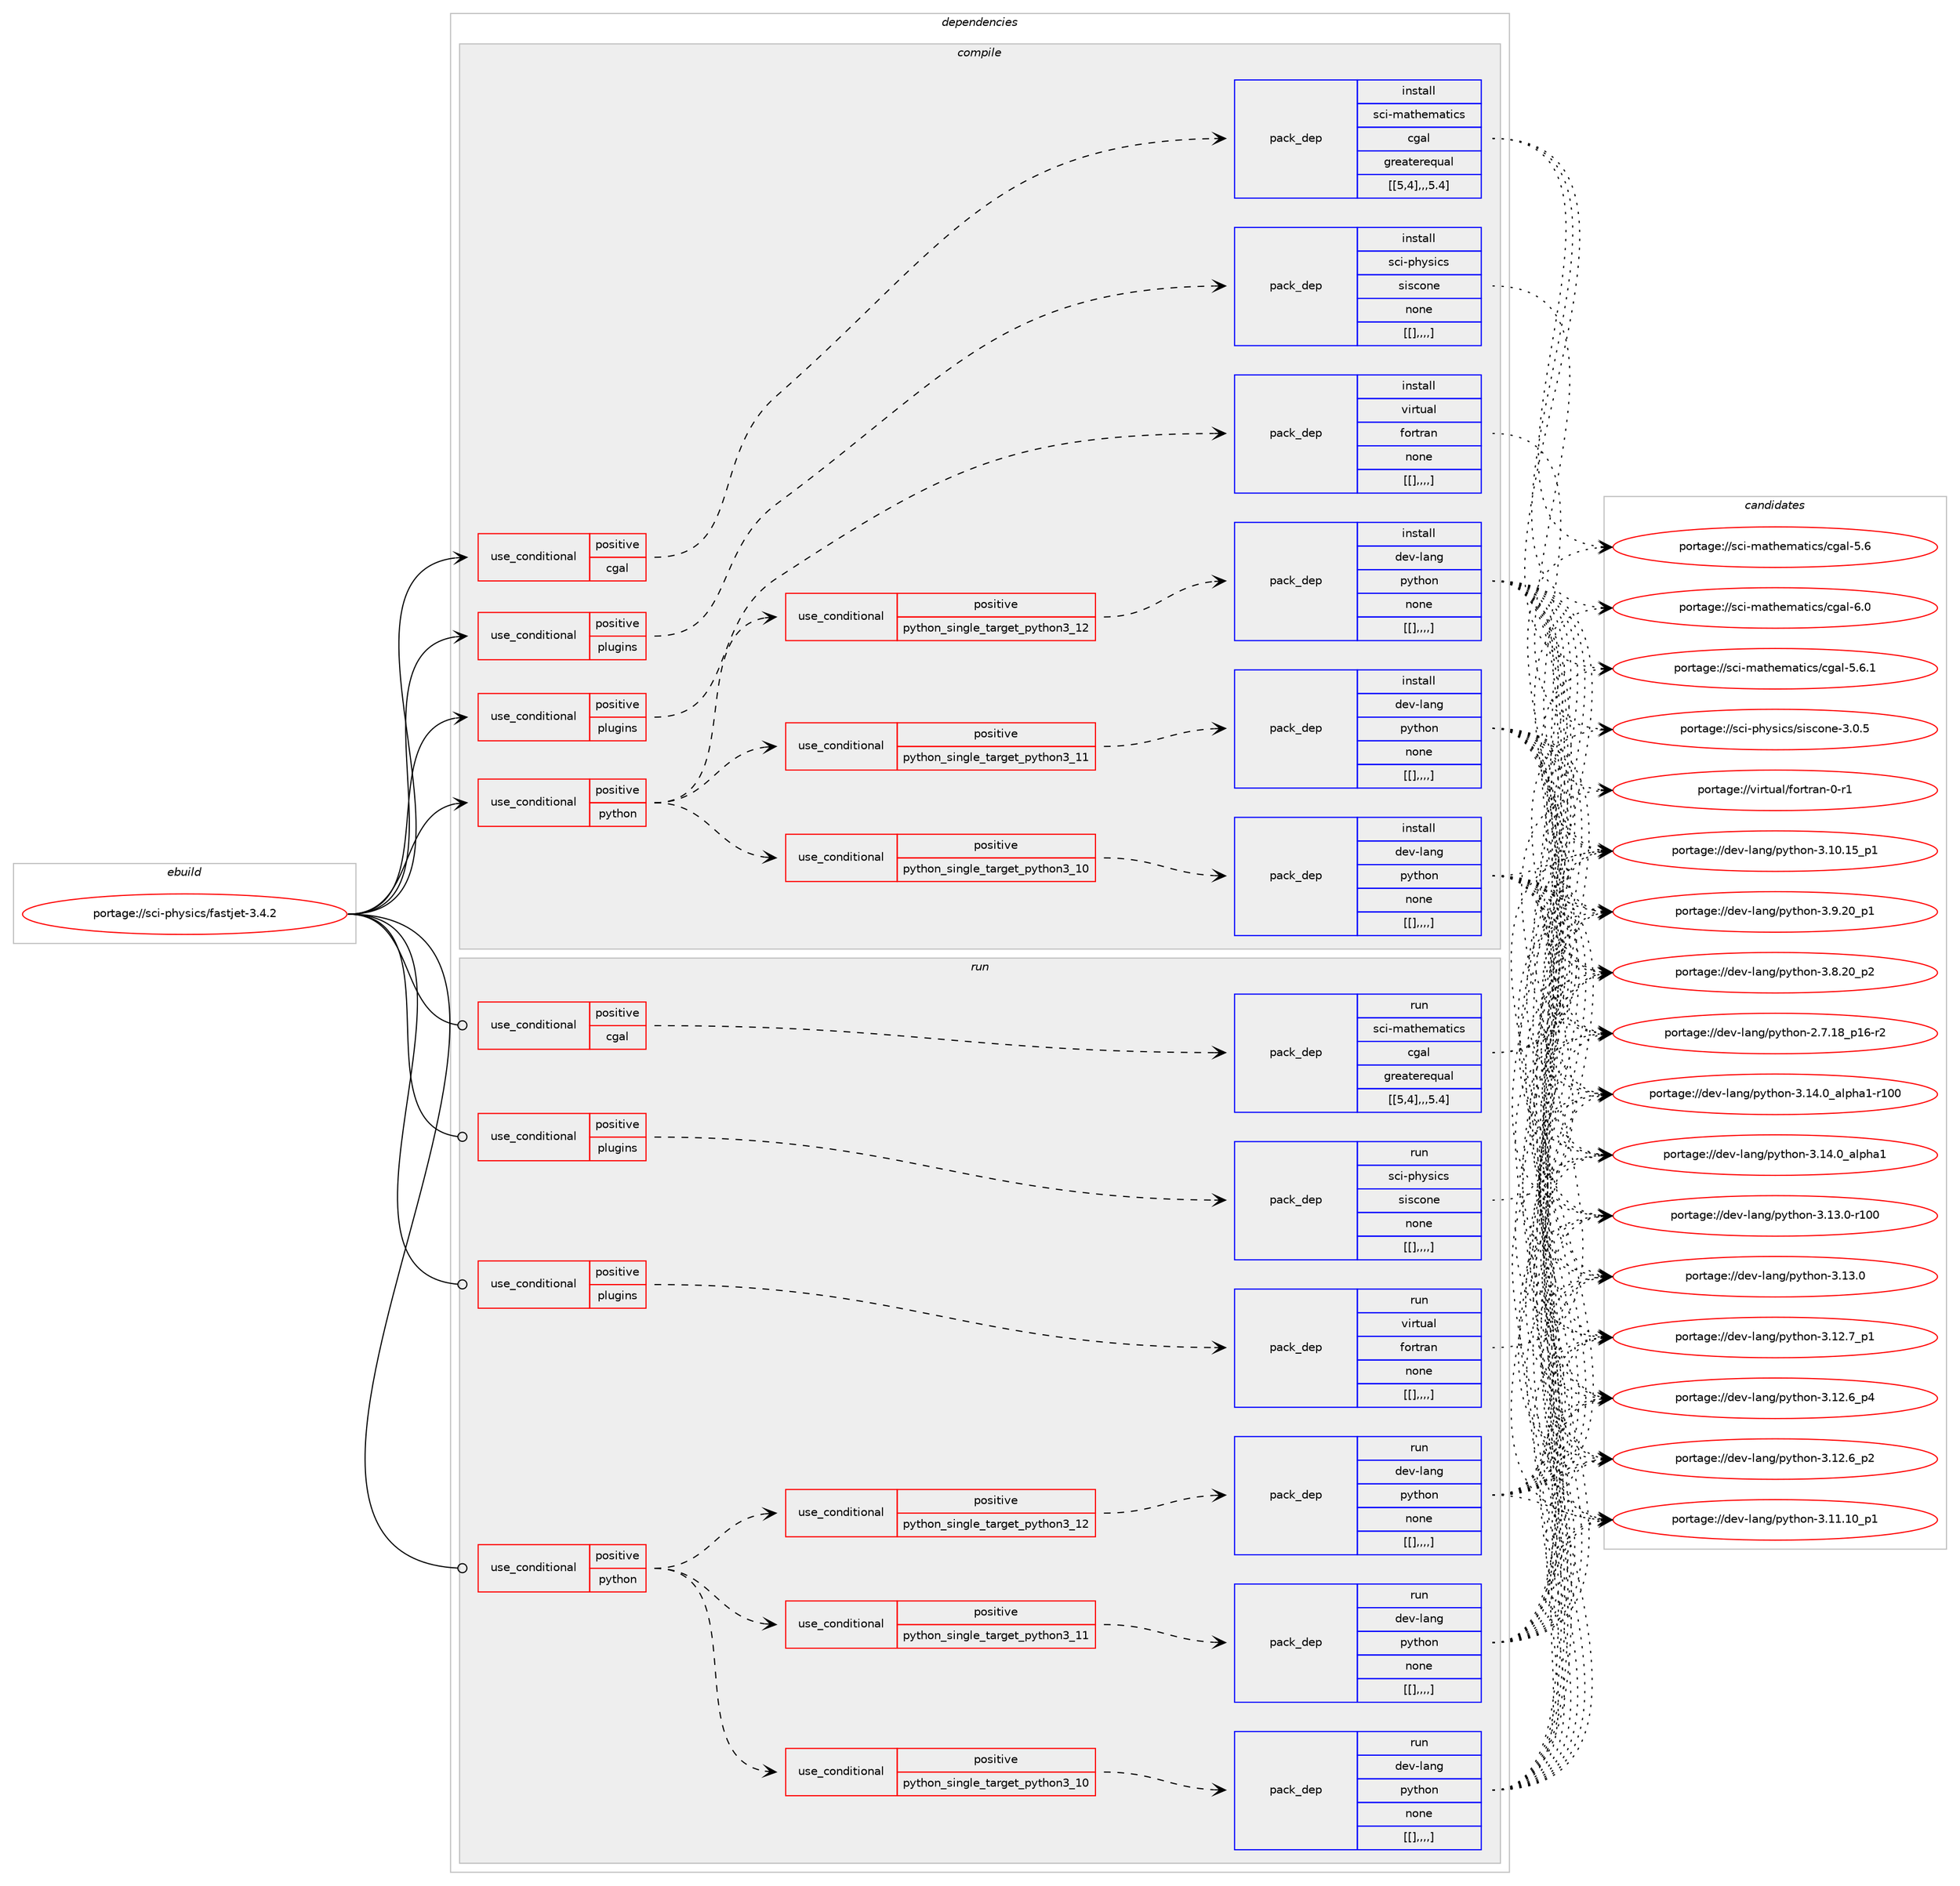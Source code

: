 digraph prolog {

# *************
# Graph options
# *************

newrank=true;
concentrate=true;
compound=true;
graph [rankdir=LR,fontname=Helvetica,fontsize=10,ranksep=1.5];#, ranksep=2.5, nodesep=0.2];
edge  [arrowhead=vee];
node  [fontname=Helvetica,fontsize=10];

# **********
# The ebuild
# **********

subgraph cluster_leftcol {
color=gray;
label=<<i>ebuild</i>>;
id [label="portage://sci-physics/fastjet-3.4.2", color=red, width=4, href="../sci-physics/fastjet-3.4.2.svg"];
}

# ****************
# The dependencies
# ****************

subgraph cluster_midcol {
color=gray;
label=<<i>dependencies</i>>;
subgraph cluster_compile {
fillcolor="#eeeeee";
style=filled;
label=<<i>compile</i>>;
subgraph cond115197 {
dependency432972 [label=<<TABLE BORDER="0" CELLBORDER="1" CELLSPACING="0" CELLPADDING="4"><TR><TD ROWSPAN="3" CELLPADDING="10">use_conditional</TD></TR><TR><TD>positive</TD></TR><TR><TD>cgal</TD></TR></TABLE>>, shape=none, color=red];
subgraph pack314609 {
dependency432974 [label=<<TABLE BORDER="0" CELLBORDER="1" CELLSPACING="0" CELLPADDING="4" WIDTH="220"><TR><TD ROWSPAN="6" CELLPADDING="30">pack_dep</TD></TR><TR><TD WIDTH="110">install</TD></TR><TR><TD>sci-mathematics</TD></TR><TR><TD>cgal</TD></TR><TR><TD>greaterequal</TD></TR><TR><TD>[[5,4],,,5.4]</TD></TR></TABLE>>, shape=none, color=blue];
}
dependency432972:e -> dependency432974:w [weight=20,style="dashed",arrowhead="vee"];
}
id:e -> dependency432972:w [weight=20,style="solid",arrowhead="vee"];
subgraph cond115204 {
dependency432979 [label=<<TABLE BORDER="0" CELLBORDER="1" CELLSPACING="0" CELLPADDING="4"><TR><TD ROWSPAN="3" CELLPADDING="10">use_conditional</TD></TR><TR><TD>positive</TD></TR><TR><TD>plugins</TD></TR></TABLE>>, shape=none, color=red];
subgraph pack314613 {
dependency432981 [label=<<TABLE BORDER="0" CELLBORDER="1" CELLSPACING="0" CELLPADDING="4" WIDTH="220"><TR><TD ROWSPAN="6" CELLPADDING="30">pack_dep</TD></TR><TR><TD WIDTH="110">install</TD></TR><TR><TD>sci-physics</TD></TR><TR><TD>siscone</TD></TR><TR><TD>none</TD></TR><TR><TD>[[],,,,]</TD></TR></TABLE>>, shape=none, color=blue];
}
dependency432979:e -> dependency432981:w [weight=20,style="dashed",arrowhead="vee"];
}
id:e -> dependency432979:w [weight=20,style="solid",arrowhead="vee"];
subgraph cond115206 {
dependency433047 [label=<<TABLE BORDER="0" CELLBORDER="1" CELLSPACING="0" CELLPADDING="4"><TR><TD ROWSPAN="3" CELLPADDING="10">use_conditional</TD></TR><TR><TD>positive</TD></TR><TR><TD>plugins</TD></TR></TABLE>>, shape=none, color=red];
subgraph pack314657 {
dependency433085 [label=<<TABLE BORDER="0" CELLBORDER="1" CELLSPACING="0" CELLPADDING="4" WIDTH="220"><TR><TD ROWSPAN="6" CELLPADDING="30">pack_dep</TD></TR><TR><TD WIDTH="110">install</TD></TR><TR><TD>virtual</TD></TR><TR><TD>fortran</TD></TR><TR><TD>none</TD></TR><TR><TD>[[],,,,]</TD></TR></TABLE>>, shape=none, color=blue];
}
dependency433047:e -> dependency433085:w [weight=20,style="dashed",arrowhead="vee"];
}
id:e -> dependency433047:w [weight=20,style="solid",arrowhead="vee"];
subgraph cond115236 {
dependency433106 [label=<<TABLE BORDER="0" CELLBORDER="1" CELLSPACING="0" CELLPADDING="4"><TR><TD ROWSPAN="3" CELLPADDING="10">use_conditional</TD></TR><TR><TD>positive</TD></TR><TR><TD>python</TD></TR></TABLE>>, shape=none, color=red];
subgraph cond115244 {
dependency433125 [label=<<TABLE BORDER="0" CELLBORDER="1" CELLSPACING="0" CELLPADDING="4"><TR><TD ROWSPAN="3" CELLPADDING="10">use_conditional</TD></TR><TR><TD>positive</TD></TR><TR><TD>python_single_target_python3_10</TD></TR></TABLE>>, shape=none, color=red];
subgraph pack314732 {
dependency433147 [label=<<TABLE BORDER="0" CELLBORDER="1" CELLSPACING="0" CELLPADDING="4" WIDTH="220"><TR><TD ROWSPAN="6" CELLPADDING="30">pack_dep</TD></TR><TR><TD WIDTH="110">install</TD></TR><TR><TD>dev-lang</TD></TR><TR><TD>python</TD></TR><TR><TD>none</TD></TR><TR><TD>[[],,,,]</TD></TR></TABLE>>, shape=none, color=blue];
}
dependency433125:e -> dependency433147:w [weight=20,style="dashed",arrowhead="vee"];
}
dependency433106:e -> dependency433125:w [weight=20,style="dashed",arrowhead="vee"];
subgraph cond115251 {
dependency433152 [label=<<TABLE BORDER="0" CELLBORDER="1" CELLSPACING="0" CELLPADDING="4"><TR><TD ROWSPAN="3" CELLPADDING="10">use_conditional</TD></TR><TR><TD>positive</TD></TR><TR><TD>python_single_target_python3_11</TD></TR></TABLE>>, shape=none, color=red];
subgraph pack314741 {
dependency433155 [label=<<TABLE BORDER="0" CELLBORDER="1" CELLSPACING="0" CELLPADDING="4" WIDTH="220"><TR><TD ROWSPAN="6" CELLPADDING="30">pack_dep</TD></TR><TR><TD WIDTH="110">install</TD></TR><TR><TD>dev-lang</TD></TR><TR><TD>python</TD></TR><TR><TD>none</TD></TR><TR><TD>[[],,,,]</TD></TR></TABLE>>, shape=none, color=blue];
}
dependency433152:e -> dependency433155:w [weight=20,style="dashed",arrowhead="vee"];
}
dependency433106:e -> dependency433152:w [weight=20,style="dashed",arrowhead="vee"];
subgraph cond115259 {
dependency433196 [label=<<TABLE BORDER="0" CELLBORDER="1" CELLSPACING="0" CELLPADDING="4"><TR><TD ROWSPAN="3" CELLPADDING="10">use_conditional</TD></TR><TR><TD>positive</TD></TR><TR><TD>python_single_target_python3_12</TD></TR></TABLE>>, shape=none, color=red];
subgraph pack314790 {
dependency433350 [label=<<TABLE BORDER="0" CELLBORDER="1" CELLSPACING="0" CELLPADDING="4" WIDTH="220"><TR><TD ROWSPAN="6" CELLPADDING="30">pack_dep</TD></TR><TR><TD WIDTH="110">install</TD></TR><TR><TD>dev-lang</TD></TR><TR><TD>python</TD></TR><TR><TD>none</TD></TR><TR><TD>[[],,,,]</TD></TR></TABLE>>, shape=none, color=blue];
}
dependency433196:e -> dependency433350:w [weight=20,style="dashed",arrowhead="vee"];
}
dependency433106:e -> dependency433196:w [weight=20,style="dashed",arrowhead="vee"];
}
id:e -> dependency433106:w [weight=20,style="solid",arrowhead="vee"];
}
subgraph cluster_compileandrun {
fillcolor="#eeeeee";
style=filled;
label=<<i>compile and run</i>>;
}
subgraph cluster_run {
fillcolor="#eeeeee";
style=filled;
label=<<i>run</i>>;
subgraph cond115314 {
dependency433372 [label=<<TABLE BORDER="0" CELLBORDER="1" CELLSPACING="0" CELLPADDING="4"><TR><TD ROWSPAN="3" CELLPADDING="10">use_conditional</TD></TR><TR><TD>positive</TD></TR><TR><TD>cgal</TD></TR></TABLE>>, shape=none, color=red];
subgraph pack314909 {
dependency433432 [label=<<TABLE BORDER="0" CELLBORDER="1" CELLSPACING="0" CELLPADDING="4" WIDTH="220"><TR><TD ROWSPAN="6" CELLPADDING="30">pack_dep</TD></TR><TR><TD WIDTH="110">run</TD></TR><TR><TD>sci-mathematics</TD></TR><TR><TD>cgal</TD></TR><TR><TD>greaterequal</TD></TR><TR><TD>[[5,4],,,5.4]</TD></TR></TABLE>>, shape=none, color=blue];
}
dependency433372:e -> dependency433432:w [weight=20,style="dashed",arrowhead="vee"];
}
id:e -> dependency433372:w [weight=20,style="solid",arrowhead="odot"];
subgraph cond115337 {
dependency433449 [label=<<TABLE BORDER="0" CELLBORDER="1" CELLSPACING="0" CELLPADDING="4"><TR><TD ROWSPAN="3" CELLPADDING="10">use_conditional</TD></TR><TR><TD>positive</TD></TR><TR><TD>plugins</TD></TR></TABLE>>, shape=none, color=red];
subgraph pack314947 {
dependency433466 [label=<<TABLE BORDER="0" CELLBORDER="1" CELLSPACING="0" CELLPADDING="4" WIDTH="220"><TR><TD ROWSPAN="6" CELLPADDING="30">pack_dep</TD></TR><TR><TD WIDTH="110">run</TD></TR><TR><TD>sci-physics</TD></TR><TR><TD>siscone</TD></TR><TR><TD>none</TD></TR><TR><TD>[[],,,,]</TD></TR></TABLE>>, shape=none, color=blue];
}
dependency433449:e -> dependency433466:w [weight=20,style="dashed",arrowhead="vee"];
}
id:e -> dependency433449:w [weight=20,style="solid",arrowhead="odot"];
subgraph cond115351 {
dependency433486 [label=<<TABLE BORDER="0" CELLBORDER="1" CELLSPACING="0" CELLPADDING="4"><TR><TD ROWSPAN="3" CELLPADDING="10">use_conditional</TD></TR><TR><TD>positive</TD></TR><TR><TD>plugins</TD></TR></TABLE>>, shape=none, color=red];
subgraph pack314985 {
dependency433531 [label=<<TABLE BORDER="0" CELLBORDER="1" CELLSPACING="0" CELLPADDING="4" WIDTH="220"><TR><TD ROWSPAN="6" CELLPADDING="30">pack_dep</TD></TR><TR><TD WIDTH="110">run</TD></TR><TR><TD>virtual</TD></TR><TR><TD>fortran</TD></TR><TR><TD>none</TD></TR><TR><TD>[[],,,,]</TD></TR></TABLE>>, shape=none, color=blue];
}
dependency433486:e -> dependency433531:w [weight=20,style="dashed",arrowhead="vee"];
}
id:e -> dependency433486:w [weight=20,style="solid",arrowhead="odot"];
subgraph cond115373 {
dependency433567 [label=<<TABLE BORDER="0" CELLBORDER="1" CELLSPACING="0" CELLPADDING="4"><TR><TD ROWSPAN="3" CELLPADDING="10">use_conditional</TD></TR><TR><TD>positive</TD></TR><TR><TD>python</TD></TR></TABLE>>, shape=none, color=red];
subgraph cond115390 {
dependency433599 [label=<<TABLE BORDER="0" CELLBORDER="1" CELLSPACING="0" CELLPADDING="4"><TR><TD ROWSPAN="3" CELLPADDING="10">use_conditional</TD></TR><TR><TD>positive</TD></TR><TR><TD>python_single_target_python3_10</TD></TR></TABLE>>, shape=none, color=red];
subgraph pack315050 {
dependency433630 [label=<<TABLE BORDER="0" CELLBORDER="1" CELLSPACING="0" CELLPADDING="4" WIDTH="220"><TR><TD ROWSPAN="6" CELLPADDING="30">pack_dep</TD></TR><TR><TD WIDTH="110">run</TD></TR><TR><TD>dev-lang</TD></TR><TR><TD>python</TD></TR><TR><TD>none</TD></TR><TR><TD>[[],,,,]</TD></TR></TABLE>>, shape=none, color=blue];
}
dependency433599:e -> dependency433630:w [weight=20,style="dashed",arrowhead="vee"];
}
dependency433567:e -> dependency433599:w [weight=20,style="dashed",arrowhead="vee"];
subgraph cond115406 {
dependency433666 [label=<<TABLE BORDER="0" CELLBORDER="1" CELLSPACING="0" CELLPADDING="4"><TR><TD ROWSPAN="3" CELLPADDING="10">use_conditional</TD></TR><TR><TD>positive</TD></TR><TR><TD>python_single_target_python3_11</TD></TR></TABLE>>, shape=none, color=red];
subgraph pack315088 {
dependency433709 [label=<<TABLE BORDER="0" CELLBORDER="1" CELLSPACING="0" CELLPADDING="4" WIDTH="220"><TR><TD ROWSPAN="6" CELLPADDING="30">pack_dep</TD></TR><TR><TD WIDTH="110">run</TD></TR><TR><TD>dev-lang</TD></TR><TR><TD>python</TD></TR><TR><TD>none</TD></TR><TR><TD>[[],,,,]</TD></TR></TABLE>>, shape=none, color=blue];
}
dependency433666:e -> dependency433709:w [weight=20,style="dashed",arrowhead="vee"];
}
dependency433567:e -> dependency433666:w [weight=20,style="dashed",arrowhead="vee"];
subgraph cond115436 {
dependency433716 [label=<<TABLE BORDER="0" CELLBORDER="1" CELLSPACING="0" CELLPADDING="4"><TR><TD ROWSPAN="3" CELLPADDING="10">use_conditional</TD></TR><TR><TD>positive</TD></TR><TR><TD>python_single_target_python3_12</TD></TR></TABLE>>, shape=none, color=red];
subgraph pack315114 {
dependency433732 [label=<<TABLE BORDER="0" CELLBORDER="1" CELLSPACING="0" CELLPADDING="4" WIDTH="220"><TR><TD ROWSPAN="6" CELLPADDING="30">pack_dep</TD></TR><TR><TD WIDTH="110">run</TD></TR><TR><TD>dev-lang</TD></TR><TR><TD>python</TD></TR><TR><TD>none</TD></TR><TR><TD>[[],,,,]</TD></TR></TABLE>>, shape=none, color=blue];
}
dependency433716:e -> dependency433732:w [weight=20,style="dashed",arrowhead="vee"];
}
dependency433567:e -> dependency433716:w [weight=20,style="dashed",arrowhead="vee"];
}
id:e -> dependency433567:w [weight=20,style="solid",arrowhead="odot"];
}
}

# **************
# The candidates
# **************

subgraph cluster_choices {
rank=same;
color=gray;
label=<<i>candidates</i>>;

subgraph choice314120 {
color=black;
nodesep=1;
choice115991054510997116104101109971161059911547991039710845544648 [label="portage://sci-mathematics/cgal-6.0", color=red, width=4,href="../sci-mathematics/cgal-6.0.svg"];
choice1159910545109971161041011099711610599115479910397108455346544649 [label="portage://sci-mathematics/cgal-5.6.1", color=red, width=4,href="../sci-mathematics/cgal-5.6.1.svg"];
choice115991054510997116104101109971161059911547991039710845534654 [label="portage://sci-mathematics/cgal-5.6", color=red, width=4,href="../sci-mathematics/cgal-5.6.svg"];
dependency432974:e -> choice115991054510997116104101109971161059911547991039710845544648:w [style=dotted,weight="100"];
dependency432974:e -> choice1159910545109971161041011099711610599115479910397108455346544649:w [style=dotted,weight="100"];
dependency432974:e -> choice115991054510997116104101109971161059911547991039710845534654:w [style=dotted,weight="100"];
}
subgraph choice314142 {
color=black;
nodesep=1;
choice1159910545112104121115105991154711510511599111110101455146484653 [label="portage://sci-physics/siscone-3.0.5", color=red, width=4,href="../sci-physics/siscone-3.0.5.svg"];
dependency432981:e -> choice1159910545112104121115105991154711510511599111110101455146484653:w [style=dotted,weight="100"];
}
subgraph choice314216 {
color=black;
nodesep=1;
choice11810511411611797108471021111141161149711045484511449 [label="portage://virtual/fortran-0-r1", color=red, width=4,href="../virtual/fortran-0-r1.svg"];
dependency433085:e -> choice11810511411611797108471021111141161149711045484511449:w [style=dotted,weight="100"];
}
subgraph choice314237 {
color=black;
nodesep=1;
choice100101118451089711010347112121116104111110455146495246489597108112104974945114494848 [label="portage://dev-lang/python-3.14.0_alpha1-r100", color=red, width=4,href="../dev-lang/python-3.14.0_alpha1-r100.svg"];
choice1001011184510897110103471121211161041111104551464952464895971081121049749 [label="portage://dev-lang/python-3.14.0_alpha1", color=red, width=4,href="../dev-lang/python-3.14.0_alpha1.svg"];
choice1001011184510897110103471121211161041111104551464951464845114494848 [label="portage://dev-lang/python-3.13.0-r100", color=red, width=4,href="../dev-lang/python-3.13.0-r100.svg"];
choice10010111845108971101034711212111610411111045514649514648 [label="portage://dev-lang/python-3.13.0", color=red, width=4,href="../dev-lang/python-3.13.0.svg"];
choice100101118451089711010347112121116104111110455146495046559511249 [label="portage://dev-lang/python-3.12.7_p1", color=red, width=4,href="../dev-lang/python-3.12.7_p1.svg"];
choice100101118451089711010347112121116104111110455146495046549511252 [label="portage://dev-lang/python-3.12.6_p4", color=red, width=4,href="../dev-lang/python-3.12.6_p4.svg"];
choice100101118451089711010347112121116104111110455146495046549511250 [label="portage://dev-lang/python-3.12.6_p2", color=red, width=4,href="../dev-lang/python-3.12.6_p2.svg"];
choice10010111845108971101034711212111610411111045514649494649489511249 [label="portage://dev-lang/python-3.11.10_p1", color=red, width=4,href="../dev-lang/python-3.11.10_p1.svg"];
choice10010111845108971101034711212111610411111045514649484649539511249 [label="portage://dev-lang/python-3.10.15_p1", color=red, width=4,href="../dev-lang/python-3.10.15_p1.svg"];
choice100101118451089711010347112121116104111110455146574650489511249 [label="portage://dev-lang/python-3.9.20_p1", color=red, width=4,href="../dev-lang/python-3.9.20_p1.svg"];
choice100101118451089711010347112121116104111110455146564650489511250 [label="portage://dev-lang/python-3.8.20_p2", color=red, width=4,href="../dev-lang/python-3.8.20_p2.svg"];
choice100101118451089711010347112121116104111110455046554649569511249544511450 [label="portage://dev-lang/python-2.7.18_p16-r2", color=red, width=4,href="../dev-lang/python-2.7.18_p16-r2.svg"];
dependency433147:e -> choice100101118451089711010347112121116104111110455146495246489597108112104974945114494848:w [style=dotted,weight="100"];
dependency433147:e -> choice1001011184510897110103471121211161041111104551464952464895971081121049749:w [style=dotted,weight="100"];
dependency433147:e -> choice1001011184510897110103471121211161041111104551464951464845114494848:w [style=dotted,weight="100"];
dependency433147:e -> choice10010111845108971101034711212111610411111045514649514648:w [style=dotted,weight="100"];
dependency433147:e -> choice100101118451089711010347112121116104111110455146495046559511249:w [style=dotted,weight="100"];
dependency433147:e -> choice100101118451089711010347112121116104111110455146495046549511252:w [style=dotted,weight="100"];
dependency433147:e -> choice100101118451089711010347112121116104111110455146495046549511250:w [style=dotted,weight="100"];
dependency433147:e -> choice10010111845108971101034711212111610411111045514649494649489511249:w [style=dotted,weight="100"];
dependency433147:e -> choice10010111845108971101034711212111610411111045514649484649539511249:w [style=dotted,weight="100"];
dependency433147:e -> choice100101118451089711010347112121116104111110455146574650489511249:w [style=dotted,weight="100"];
dependency433147:e -> choice100101118451089711010347112121116104111110455146564650489511250:w [style=dotted,weight="100"];
dependency433147:e -> choice100101118451089711010347112121116104111110455046554649569511249544511450:w [style=dotted,weight="100"];
}
subgraph choice314250 {
color=black;
nodesep=1;
choice100101118451089711010347112121116104111110455146495246489597108112104974945114494848 [label="portage://dev-lang/python-3.14.0_alpha1-r100", color=red, width=4,href="../dev-lang/python-3.14.0_alpha1-r100.svg"];
choice1001011184510897110103471121211161041111104551464952464895971081121049749 [label="portage://dev-lang/python-3.14.0_alpha1", color=red, width=4,href="../dev-lang/python-3.14.0_alpha1.svg"];
choice1001011184510897110103471121211161041111104551464951464845114494848 [label="portage://dev-lang/python-3.13.0-r100", color=red, width=4,href="../dev-lang/python-3.13.0-r100.svg"];
choice10010111845108971101034711212111610411111045514649514648 [label="portage://dev-lang/python-3.13.0", color=red, width=4,href="../dev-lang/python-3.13.0.svg"];
choice100101118451089711010347112121116104111110455146495046559511249 [label="portage://dev-lang/python-3.12.7_p1", color=red, width=4,href="../dev-lang/python-3.12.7_p1.svg"];
choice100101118451089711010347112121116104111110455146495046549511252 [label="portage://dev-lang/python-3.12.6_p4", color=red, width=4,href="../dev-lang/python-3.12.6_p4.svg"];
choice100101118451089711010347112121116104111110455146495046549511250 [label="portage://dev-lang/python-3.12.6_p2", color=red, width=4,href="../dev-lang/python-3.12.6_p2.svg"];
choice10010111845108971101034711212111610411111045514649494649489511249 [label="portage://dev-lang/python-3.11.10_p1", color=red, width=4,href="../dev-lang/python-3.11.10_p1.svg"];
choice10010111845108971101034711212111610411111045514649484649539511249 [label="portage://dev-lang/python-3.10.15_p1", color=red, width=4,href="../dev-lang/python-3.10.15_p1.svg"];
choice100101118451089711010347112121116104111110455146574650489511249 [label="portage://dev-lang/python-3.9.20_p1", color=red, width=4,href="../dev-lang/python-3.9.20_p1.svg"];
choice100101118451089711010347112121116104111110455146564650489511250 [label="portage://dev-lang/python-3.8.20_p2", color=red, width=4,href="../dev-lang/python-3.8.20_p2.svg"];
choice100101118451089711010347112121116104111110455046554649569511249544511450 [label="portage://dev-lang/python-2.7.18_p16-r2", color=red, width=4,href="../dev-lang/python-2.7.18_p16-r2.svg"];
dependency433155:e -> choice100101118451089711010347112121116104111110455146495246489597108112104974945114494848:w [style=dotted,weight="100"];
dependency433155:e -> choice1001011184510897110103471121211161041111104551464952464895971081121049749:w [style=dotted,weight="100"];
dependency433155:e -> choice1001011184510897110103471121211161041111104551464951464845114494848:w [style=dotted,weight="100"];
dependency433155:e -> choice10010111845108971101034711212111610411111045514649514648:w [style=dotted,weight="100"];
dependency433155:e -> choice100101118451089711010347112121116104111110455146495046559511249:w [style=dotted,weight="100"];
dependency433155:e -> choice100101118451089711010347112121116104111110455146495046549511252:w [style=dotted,weight="100"];
dependency433155:e -> choice100101118451089711010347112121116104111110455146495046549511250:w [style=dotted,weight="100"];
dependency433155:e -> choice10010111845108971101034711212111610411111045514649494649489511249:w [style=dotted,weight="100"];
dependency433155:e -> choice10010111845108971101034711212111610411111045514649484649539511249:w [style=dotted,weight="100"];
dependency433155:e -> choice100101118451089711010347112121116104111110455146574650489511249:w [style=dotted,weight="100"];
dependency433155:e -> choice100101118451089711010347112121116104111110455146564650489511250:w [style=dotted,weight="100"];
dependency433155:e -> choice100101118451089711010347112121116104111110455046554649569511249544511450:w [style=dotted,weight="100"];
}
subgraph choice314264 {
color=black;
nodesep=1;
choice100101118451089711010347112121116104111110455146495246489597108112104974945114494848 [label="portage://dev-lang/python-3.14.0_alpha1-r100", color=red, width=4,href="../dev-lang/python-3.14.0_alpha1-r100.svg"];
choice1001011184510897110103471121211161041111104551464952464895971081121049749 [label="portage://dev-lang/python-3.14.0_alpha1", color=red, width=4,href="../dev-lang/python-3.14.0_alpha1.svg"];
choice1001011184510897110103471121211161041111104551464951464845114494848 [label="portage://dev-lang/python-3.13.0-r100", color=red, width=4,href="../dev-lang/python-3.13.0-r100.svg"];
choice10010111845108971101034711212111610411111045514649514648 [label="portage://dev-lang/python-3.13.0", color=red, width=4,href="../dev-lang/python-3.13.0.svg"];
choice100101118451089711010347112121116104111110455146495046559511249 [label="portage://dev-lang/python-3.12.7_p1", color=red, width=4,href="../dev-lang/python-3.12.7_p1.svg"];
choice100101118451089711010347112121116104111110455146495046549511252 [label="portage://dev-lang/python-3.12.6_p4", color=red, width=4,href="../dev-lang/python-3.12.6_p4.svg"];
choice100101118451089711010347112121116104111110455146495046549511250 [label="portage://dev-lang/python-3.12.6_p2", color=red, width=4,href="../dev-lang/python-3.12.6_p2.svg"];
choice10010111845108971101034711212111610411111045514649494649489511249 [label="portage://dev-lang/python-3.11.10_p1", color=red, width=4,href="../dev-lang/python-3.11.10_p1.svg"];
choice10010111845108971101034711212111610411111045514649484649539511249 [label="portage://dev-lang/python-3.10.15_p1", color=red, width=4,href="../dev-lang/python-3.10.15_p1.svg"];
choice100101118451089711010347112121116104111110455146574650489511249 [label="portage://dev-lang/python-3.9.20_p1", color=red, width=4,href="../dev-lang/python-3.9.20_p1.svg"];
choice100101118451089711010347112121116104111110455146564650489511250 [label="portage://dev-lang/python-3.8.20_p2", color=red, width=4,href="../dev-lang/python-3.8.20_p2.svg"];
choice100101118451089711010347112121116104111110455046554649569511249544511450 [label="portage://dev-lang/python-2.7.18_p16-r2", color=red, width=4,href="../dev-lang/python-2.7.18_p16-r2.svg"];
dependency433350:e -> choice100101118451089711010347112121116104111110455146495246489597108112104974945114494848:w [style=dotted,weight="100"];
dependency433350:e -> choice1001011184510897110103471121211161041111104551464952464895971081121049749:w [style=dotted,weight="100"];
dependency433350:e -> choice1001011184510897110103471121211161041111104551464951464845114494848:w [style=dotted,weight="100"];
dependency433350:e -> choice10010111845108971101034711212111610411111045514649514648:w [style=dotted,weight="100"];
dependency433350:e -> choice100101118451089711010347112121116104111110455146495046559511249:w [style=dotted,weight="100"];
dependency433350:e -> choice100101118451089711010347112121116104111110455146495046549511252:w [style=dotted,weight="100"];
dependency433350:e -> choice100101118451089711010347112121116104111110455146495046549511250:w [style=dotted,weight="100"];
dependency433350:e -> choice10010111845108971101034711212111610411111045514649494649489511249:w [style=dotted,weight="100"];
dependency433350:e -> choice10010111845108971101034711212111610411111045514649484649539511249:w [style=dotted,weight="100"];
dependency433350:e -> choice100101118451089711010347112121116104111110455146574650489511249:w [style=dotted,weight="100"];
dependency433350:e -> choice100101118451089711010347112121116104111110455146564650489511250:w [style=dotted,weight="100"];
dependency433350:e -> choice100101118451089711010347112121116104111110455046554649569511249544511450:w [style=dotted,weight="100"];
}
subgraph choice314305 {
color=black;
nodesep=1;
choice115991054510997116104101109971161059911547991039710845544648 [label="portage://sci-mathematics/cgal-6.0", color=red, width=4,href="../sci-mathematics/cgal-6.0.svg"];
choice1159910545109971161041011099711610599115479910397108455346544649 [label="portage://sci-mathematics/cgal-5.6.1", color=red, width=4,href="../sci-mathematics/cgal-5.6.1.svg"];
choice115991054510997116104101109971161059911547991039710845534654 [label="portage://sci-mathematics/cgal-5.6", color=red, width=4,href="../sci-mathematics/cgal-5.6.svg"];
dependency433432:e -> choice115991054510997116104101109971161059911547991039710845544648:w [style=dotted,weight="100"];
dependency433432:e -> choice1159910545109971161041011099711610599115479910397108455346544649:w [style=dotted,weight="100"];
dependency433432:e -> choice115991054510997116104101109971161059911547991039710845534654:w [style=dotted,weight="100"];
}
subgraph choice314312 {
color=black;
nodesep=1;
choice1159910545112104121115105991154711510511599111110101455146484653 [label="portage://sci-physics/siscone-3.0.5", color=red, width=4,href="../sci-physics/siscone-3.0.5.svg"];
dependency433466:e -> choice1159910545112104121115105991154711510511599111110101455146484653:w [style=dotted,weight="100"];
}
subgraph choice314313 {
color=black;
nodesep=1;
choice11810511411611797108471021111141161149711045484511449 [label="portage://virtual/fortran-0-r1", color=red, width=4,href="../virtual/fortran-0-r1.svg"];
dependency433531:e -> choice11810511411611797108471021111141161149711045484511449:w [style=dotted,weight="100"];
}
subgraph choice314332 {
color=black;
nodesep=1;
choice100101118451089711010347112121116104111110455146495246489597108112104974945114494848 [label="portage://dev-lang/python-3.14.0_alpha1-r100", color=red, width=4,href="../dev-lang/python-3.14.0_alpha1-r100.svg"];
choice1001011184510897110103471121211161041111104551464952464895971081121049749 [label="portage://dev-lang/python-3.14.0_alpha1", color=red, width=4,href="../dev-lang/python-3.14.0_alpha1.svg"];
choice1001011184510897110103471121211161041111104551464951464845114494848 [label="portage://dev-lang/python-3.13.0-r100", color=red, width=4,href="../dev-lang/python-3.13.0-r100.svg"];
choice10010111845108971101034711212111610411111045514649514648 [label="portage://dev-lang/python-3.13.0", color=red, width=4,href="../dev-lang/python-3.13.0.svg"];
choice100101118451089711010347112121116104111110455146495046559511249 [label="portage://dev-lang/python-3.12.7_p1", color=red, width=4,href="../dev-lang/python-3.12.7_p1.svg"];
choice100101118451089711010347112121116104111110455146495046549511252 [label="portage://dev-lang/python-3.12.6_p4", color=red, width=4,href="../dev-lang/python-3.12.6_p4.svg"];
choice100101118451089711010347112121116104111110455146495046549511250 [label="portage://dev-lang/python-3.12.6_p2", color=red, width=4,href="../dev-lang/python-3.12.6_p2.svg"];
choice10010111845108971101034711212111610411111045514649494649489511249 [label="portage://dev-lang/python-3.11.10_p1", color=red, width=4,href="../dev-lang/python-3.11.10_p1.svg"];
choice10010111845108971101034711212111610411111045514649484649539511249 [label="portage://dev-lang/python-3.10.15_p1", color=red, width=4,href="../dev-lang/python-3.10.15_p1.svg"];
choice100101118451089711010347112121116104111110455146574650489511249 [label="portage://dev-lang/python-3.9.20_p1", color=red, width=4,href="../dev-lang/python-3.9.20_p1.svg"];
choice100101118451089711010347112121116104111110455146564650489511250 [label="portage://dev-lang/python-3.8.20_p2", color=red, width=4,href="../dev-lang/python-3.8.20_p2.svg"];
choice100101118451089711010347112121116104111110455046554649569511249544511450 [label="portage://dev-lang/python-2.7.18_p16-r2", color=red, width=4,href="../dev-lang/python-2.7.18_p16-r2.svg"];
dependency433630:e -> choice100101118451089711010347112121116104111110455146495246489597108112104974945114494848:w [style=dotted,weight="100"];
dependency433630:e -> choice1001011184510897110103471121211161041111104551464952464895971081121049749:w [style=dotted,weight="100"];
dependency433630:e -> choice1001011184510897110103471121211161041111104551464951464845114494848:w [style=dotted,weight="100"];
dependency433630:e -> choice10010111845108971101034711212111610411111045514649514648:w [style=dotted,weight="100"];
dependency433630:e -> choice100101118451089711010347112121116104111110455146495046559511249:w [style=dotted,weight="100"];
dependency433630:e -> choice100101118451089711010347112121116104111110455146495046549511252:w [style=dotted,weight="100"];
dependency433630:e -> choice100101118451089711010347112121116104111110455146495046549511250:w [style=dotted,weight="100"];
dependency433630:e -> choice10010111845108971101034711212111610411111045514649494649489511249:w [style=dotted,weight="100"];
dependency433630:e -> choice10010111845108971101034711212111610411111045514649484649539511249:w [style=dotted,weight="100"];
dependency433630:e -> choice100101118451089711010347112121116104111110455146574650489511249:w [style=dotted,weight="100"];
dependency433630:e -> choice100101118451089711010347112121116104111110455146564650489511250:w [style=dotted,weight="100"];
dependency433630:e -> choice100101118451089711010347112121116104111110455046554649569511249544511450:w [style=dotted,weight="100"];
}
subgraph choice314345 {
color=black;
nodesep=1;
choice100101118451089711010347112121116104111110455146495246489597108112104974945114494848 [label="portage://dev-lang/python-3.14.0_alpha1-r100", color=red, width=4,href="../dev-lang/python-3.14.0_alpha1-r100.svg"];
choice1001011184510897110103471121211161041111104551464952464895971081121049749 [label="portage://dev-lang/python-3.14.0_alpha1", color=red, width=4,href="../dev-lang/python-3.14.0_alpha1.svg"];
choice1001011184510897110103471121211161041111104551464951464845114494848 [label="portage://dev-lang/python-3.13.0-r100", color=red, width=4,href="../dev-lang/python-3.13.0-r100.svg"];
choice10010111845108971101034711212111610411111045514649514648 [label="portage://dev-lang/python-3.13.0", color=red, width=4,href="../dev-lang/python-3.13.0.svg"];
choice100101118451089711010347112121116104111110455146495046559511249 [label="portage://dev-lang/python-3.12.7_p1", color=red, width=4,href="../dev-lang/python-3.12.7_p1.svg"];
choice100101118451089711010347112121116104111110455146495046549511252 [label="portage://dev-lang/python-3.12.6_p4", color=red, width=4,href="../dev-lang/python-3.12.6_p4.svg"];
choice100101118451089711010347112121116104111110455146495046549511250 [label="portage://dev-lang/python-3.12.6_p2", color=red, width=4,href="../dev-lang/python-3.12.6_p2.svg"];
choice10010111845108971101034711212111610411111045514649494649489511249 [label="portage://dev-lang/python-3.11.10_p1", color=red, width=4,href="../dev-lang/python-3.11.10_p1.svg"];
choice10010111845108971101034711212111610411111045514649484649539511249 [label="portage://dev-lang/python-3.10.15_p1", color=red, width=4,href="../dev-lang/python-3.10.15_p1.svg"];
choice100101118451089711010347112121116104111110455146574650489511249 [label="portage://dev-lang/python-3.9.20_p1", color=red, width=4,href="../dev-lang/python-3.9.20_p1.svg"];
choice100101118451089711010347112121116104111110455146564650489511250 [label="portage://dev-lang/python-3.8.20_p2", color=red, width=4,href="../dev-lang/python-3.8.20_p2.svg"];
choice100101118451089711010347112121116104111110455046554649569511249544511450 [label="portage://dev-lang/python-2.7.18_p16-r2", color=red, width=4,href="../dev-lang/python-2.7.18_p16-r2.svg"];
dependency433709:e -> choice100101118451089711010347112121116104111110455146495246489597108112104974945114494848:w [style=dotted,weight="100"];
dependency433709:e -> choice1001011184510897110103471121211161041111104551464952464895971081121049749:w [style=dotted,weight="100"];
dependency433709:e -> choice1001011184510897110103471121211161041111104551464951464845114494848:w [style=dotted,weight="100"];
dependency433709:e -> choice10010111845108971101034711212111610411111045514649514648:w [style=dotted,weight="100"];
dependency433709:e -> choice100101118451089711010347112121116104111110455146495046559511249:w [style=dotted,weight="100"];
dependency433709:e -> choice100101118451089711010347112121116104111110455146495046549511252:w [style=dotted,weight="100"];
dependency433709:e -> choice100101118451089711010347112121116104111110455146495046549511250:w [style=dotted,weight="100"];
dependency433709:e -> choice10010111845108971101034711212111610411111045514649494649489511249:w [style=dotted,weight="100"];
dependency433709:e -> choice10010111845108971101034711212111610411111045514649484649539511249:w [style=dotted,weight="100"];
dependency433709:e -> choice100101118451089711010347112121116104111110455146574650489511249:w [style=dotted,weight="100"];
dependency433709:e -> choice100101118451089711010347112121116104111110455146564650489511250:w [style=dotted,weight="100"];
dependency433709:e -> choice100101118451089711010347112121116104111110455046554649569511249544511450:w [style=dotted,weight="100"];
}
subgraph choice314362 {
color=black;
nodesep=1;
choice100101118451089711010347112121116104111110455146495246489597108112104974945114494848 [label="portage://dev-lang/python-3.14.0_alpha1-r100", color=red, width=4,href="../dev-lang/python-3.14.0_alpha1-r100.svg"];
choice1001011184510897110103471121211161041111104551464952464895971081121049749 [label="portage://dev-lang/python-3.14.0_alpha1", color=red, width=4,href="../dev-lang/python-3.14.0_alpha1.svg"];
choice1001011184510897110103471121211161041111104551464951464845114494848 [label="portage://dev-lang/python-3.13.0-r100", color=red, width=4,href="../dev-lang/python-3.13.0-r100.svg"];
choice10010111845108971101034711212111610411111045514649514648 [label="portage://dev-lang/python-3.13.0", color=red, width=4,href="../dev-lang/python-3.13.0.svg"];
choice100101118451089711010347112121116104111110455146495046559511249 [label="portage://dev-lang/python-3.12.7_p1", color=red, width=4,href="../dev-lang/python-3.12.7_p1.svg"];
choice100101118451089711010347112121116104111110455146495046549511252 [label="portage://dev-lang/python-3.12.6_p4", color=red, width=4,href="../dev-lang/python-3.12.6_p4.svg"];
choice100101118451089711010347112121116104111110455146495046549511250 [label="portage://dev-lang/python-3.12.6_p2", color=red, width=4,href="../dev-lang/python-3.12.6_p2.svg"];
choice10010111845108971101034711212111610411111045514649494649489511249 [label="portage://dev-lang/python-3.11.10_p1", color=red, width=4,href="../dev-lang/python-3.11.10_p1.svg"];
choice10010111845108971101034711212111610411111045514649484649539511249 [label="portage://dev-lang/python-3.10.15_p1", color=red, width=4,href="../dev-lang/python-3.10.15_p1.svg"];
choice100101118451089711010347112121116104111110455146574650489511249 [label="portage://dev-lang/python-3.9.20_p1", color=red, width=4,href="../dev-lang/python-3.9.20_p1.svg"];
choice100101118451089711010347112121116104111110455146564650489511250 [label="portage://dev-lang/python-3.8.20_p2", color=red, width=4,href="../dev-lang/python-3.8.20_p2.svg"];
choice100101118451089711010347112121116104111110455046554649569511249544511450 [label="portage://dev-lang/python-2.7.18_p16-r2", color=red, width=4,href="../dev-lang/python-2.7.18_p16-r2.svg"];
dependency433732:e -> choice100101118451089711010347112121116104111110455146495246489597108112104974945114494848:w [style=dotted,weight="100"];
dependency433732:e -> choice1001011184510897110103471121211161041111104551464952464895971081121049749:w [style=dotted,weight="100"];
dependency433732:e -> choice1001011184510897110103471121211161041111104551464951464845114494848:w [style=dotted,weight="100"];
dependency433732:e -> choice10010111845108971101034711212111610411111045514649514648:w [style=dotted,weight="100"];
dependency433732:e -> choice100101118451089711010347112121116104111110455146495046559511249:w [style=dotted,weight="100"];
dependency433732:e -> choice100101118451089711010347112121116104111110455146495046549511252:w [style=dotted,weight="100"];
dependency433732:e -> choice100101118451089711010347112121116104111110455146495046549511250:w [style=dotted,weight="100"];
dependency433732:e -> choice10010111845108971101034711212111610411111045514649494649489511249:w [style=dotted,weight="100"];
dependency433732:e -> choice10010111845108971101034711212111610411111045514649484649539511249:w [style=dotted,weight="100"];
dependency433732:e -> choice100101118451089711010347112121116104111110455146574650489511249:w [style=dotted,weight="100"];
dependency433732:e -> choice100101118451089711010347112121116104111110455146564650489511250:w [style=dotted,weight="100"];
dependency433732:e -> choice100101118451089711010347112121116104111110455046554649569511249544511450:w [style=dotted,weight="100"];
}
}

}

